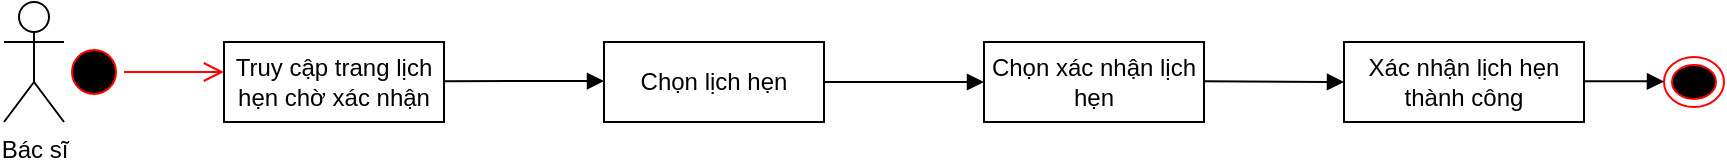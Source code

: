 <mxfile version="21.6.8" type="device">
  <diagram name="Trang-1" id="_Q3RMM-fhAgSj4Bt8N8z">
    <mxGraphModel dx="830" dy="484" grid="1" gridSize="10" guides="1" tooltips="1" connect="1" arrows="1" fold="1" page="1" pageScale="1" pageWidth="827" pageHeight="1169" math="0" shadow="0">
      <root>
        <mxCell id="0" />
        <mxCell id="1" parent="0" />
        <mxCell id="smxSKTol1KhF02GhoB1R-110" value="Bác sĩ" style="shape=umlActor;verticalLabelPosition=bottom;verticalAlign=top;html=1;" vertex="1" parent="1">
          <mxGeometry x="50" y="180" width="30" height="60" as="geometry" />
        </mxCell>
        <mxCell id="smxSKTol1KhF02GhoB1R-112" value="" style="ellipse;html=1;shape=startState;fillColor=#000000;strokeColor=#ff0000;" vertex="1" parent="1">
          <mxGeometry x="80" y="200" width="30" height="30" as="geometry" />
        </mxCell>
        <mxCell id="smxSKTol1KhF02GhoB1R-113" value="" style="edgeStyle=orthogonalEdgeStyle;html=1;verticalAlign=bottom;endArrow=open;endSize=8;strokeColor=#ff0000;rounded=0;" edge="1" source="smxSKTol1KhF02GhoB1R-112" parent="1">
          <mxGeometry relative="1" as="geometry">
            <mxPoint x="160" y="215" as="targetPoint" />
          </mxGeometry>
        </mxCell>
        <mxCell id="smxSKTol1KhF02GhoB1R-114" value="Truy cập trang lịch hẹn chờ xác nhận" style="html=1;whiteSpace=wrap;" vertex="1" parent="1">
          <mxGeometry x="160" y="200" width="110" height="40" as="geometry" />
        </mxCell>
        <mxCell id="smxSKTol1KhF02GhoB1R-115" value="" style="html=1;verticalAlign=bottom;endArrow=block;edgeStyle=elbowEdgeStyle;elbow=vertical;curved=0;rounded=0;" edge="1" parent="1">
          <mxGeometry width="80" relative="1" as="geometry">
            <mxPoint x="270" y="219.58" as="sourcePoint" />
            <mxPoint x="350" y="219.58" as="targetPoint" />
          </mxGeometry>
        </mxCell>
        <mxCell id="smxSKTol1KhF02GhoB1R-116" value="Chọn lịch hẹn" style="html=1;whiteSpace=wrap;" vertex="1" parent="1">
          <mxGeometry x="350" y="200" width="110" height="40" as="geometry" />
        </mxCell>
        <mxCell id="smxSKTol1KhF02GhoB1R-117" value="" style="html=1;verticalAlign=bottom;endArrow=block;edgeStyle=elbowEdgeStyle;elbow=vertical;curved=0;rounded=0;" edge="1" parent="1">
          <mxGeometry width="80" relative="1" as="geometry">
            <mxPoint x="460" y="220" as="sourcePoint" />
            <mxPoint x="540" y="220" as="targetPoint" />
          </mxGeometry>
        </mxCell>
        <mxCell id="smxSKTol1KhF02GhoB1R-118" value="Chọn xác nhận lịch hẹn" style="html=1;whiteSpace=wrap;" vertex="1" parent="1">
          <mxGeometry x="540" y="200" width="110" height="40" as="geometry" />
        </mxCell>
        <mxCell id="smxSKTol1KhF02GhoB1R-122" value="" style="ellipse;html=1;shape=endState;fillColor=#000000;strokeColor=#ff0000;" vertex="1" parent="1">
          <mxGeometry x="880" y="207.5" width="30" height="25" as="geometry" />
        </mxCell>
        <mxCell id="smxSKTol1KhF02GhoB1R-124" value="" style="html=1;verticalAlign=bottom;endArrow=block;edgeStyle=elbowEdgeStyle;elbow=vertical;curved=0;rounded=0;" edge="1" parent="1">
          <mxGeometry width="80" relative="1" as="geometry">
            <mxPoint x="650" y="219.58" as="sourcePoint" />
            <mxPoint x="720" y="220" as="targetPoint" />
            <Array as="points">
              <mxPoint x="300" y="220" />
            </Array>
          </mxGeometry>
        </mxCell>
        <mxCell id="smxSKTol1KhF02GhoB1R-125" value="Xác nhận lịch hẹn thành công" style="html=1;whiteSpace=wrap;" vertex="1" parent="1">
          <mxGeometry x="720" y="200" width="120" height="40" as="geometry" />
        </mxCell>
        <mxCell id="smxSKTol1KhF02GhoB1R-126" value="" style="html=1;verticalAlign=bottom;endArrow=block;edgeStyle=elbowEdgeStyle;elbow=horizontal;curved=0;rounded=0;" edge="1" parent="1">
          <mxGeometry width="80" relative="1" as="geometry">
            <mxPoint x="840" y="219.58" as="sourcePoint" />
            <mxPoint x="880" y="219.75" as="targetPoint" />
          </mxGeometry>
        </mxCell>
      </root>
    </mxGraphModel>
  </diagram>
</mxfile>
